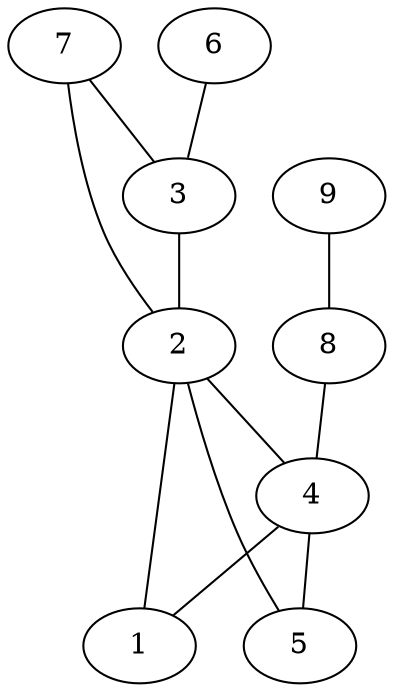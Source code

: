 graph  {
	2--1;
	3--2;
	4--1;
	5--2;
	6--3;
	7--3;
	8--4;
	9--8;
	4--5;
	2--4;
	7--2;
	1;
	2;
	3;
	4;
	5;
	6;
	7;
	8;
	9;

}

